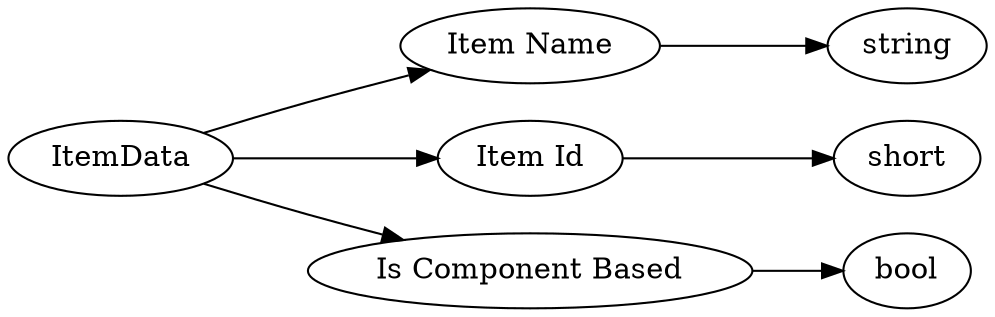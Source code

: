 digraph "ItemData" {
rankdir = LR
180
180 -> 181
181 -> 182
180 -> 183
183 -> 184
180 -> 185
185 -> 186

180 [label="ItemData",comment="name: \"ItemData\", typeName: \"\", id: 180, branchId: 0, recurseId: -1, attributes: 0, notes: \"\""];
181 [label="Item Name",comment="name: \"Item Name\", typeName: \"\", id: 181, branchId: 0, recurseId: -1, attributes: 0, notes: \"\""];
182 [label="string",comment="name: \"string\", typeName: \"\", id: 182, branchId: 0, recurseId: -1, attributes: 512, notes: \"\""];
183 [label="Item Id",comment="name: \"Item Id\", typeName: \"\", id: 183, branchId: 0, recurseId: -1, attributes: 0, notes: \"Block id's < 256 (can be negative); Item id's > 257\""];
184 [label="short",comment="name: \"short\", typeName: \"\", id: 184, branchId: 0, recurseId: -1, attributes: 512, notes: \"\""];
185 [label="Is Component Based",comment="name: \"Is Component Based\", typeName: \"\", id: 185, branchId: 0, recurseId: -1, attributes: 0, notes: \"\""];
186 [label="bool",comment="name: \"bool\", typeName: \"\", id: 186, branchId: 0, recurseId: -1, attributes: 512, notes: \"\""];
{ rank = max;182;184;186}

}
